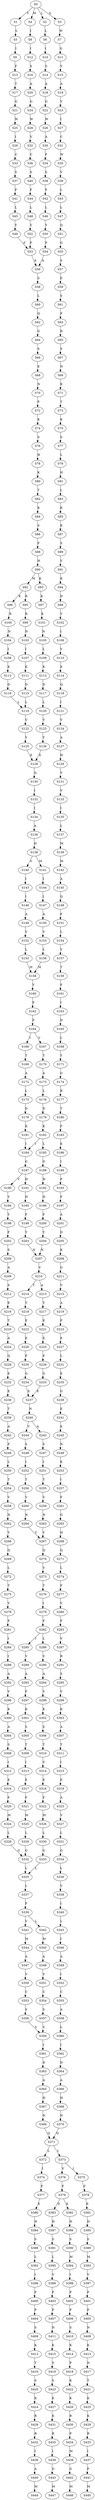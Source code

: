 strict digraph  {
	S0 -> S1 [ label = V ];
	S0 -> S2 [ label = L ];
	S0 -> S3 [ label = S ];
	S0 -> S4 [ label = M ];
	S1 -> S5 [ label = L ];
	S2 -> S6 [ label = L ];
	S3 -> S7 [ label = W ];
	S4 -> S8 [ label = I ];
	S5 -> S9 [ label = I ];
	S6 -> S10 [ label = I ];
	S7 -> S11 [ label = G ];
	S8 -> S12 [ label = I ];
	S9 -> S13 [ label = F ];
	S10 -> S14 [ label = S ];
	S11 -> S15 [ label = V ];
	S12 -> S16 [ label = S ];
	S13 -> S17 [ label = T ];
	S14 -> S18 [ label = A ];
	S15 -> S19 [ label = A ];
	S16 -> S20 [ label = A ];
	S17 -> S21 [ label = G ];
	S18 -> S22 [ label = G ];
	S19 -> S23 [ label = V ];
	S20 -> S24 [ label = G ];
	S21 -> S25 [ label = W ];
	S22 -> S26 [ label = W ];
	S23 -> S27 [ label = I ];
	S24 -> S28 [ label = W ];
	S25 -> S29 [ label = I ];
	S26 -> S30 [ label = A ];
	S27 -> S31 [ label = C ];
	S28 -> S32 [ label = V ];
	S29 -> S33 [ label = C ];
	S30 -> S34 [ label = F ];
	S31 -> S35 [ label = W ];
	S32 -> S36 [ label = C ];
	S33 -> S37 [ label = S ];
	S34 -> S38 [ label = S ];
	S35 -> S39 [ label = V ];
	S36 -> S40 [ label = S ];
	S37 -> S41 [ label = F ];
	S38 -> S42 [ label = F ];
	S39 -> S43 [ label = L ];
	S40 -> S44 [ label = F ];
	S41 -> S45 [ label = L ];
	S42 -> S46 [ label = L ];
	S43 -> S47 [ label = L ];
	S44 -> S48 [ label = L ];
	S45 -> S49 [ label = Y ];
	S46 -> S50 [ label = Y ];
	S47 -> S51 [ label = Q ];
	S48 -> S52 [ label = Y ];
	S49 -> S53 [ label = F ];
	S50 -> S54 [ label = F ];
	S51 -> S55 [ label = G ];
	S52 -> S53 [ label = F ];
	S53 -> S56 [ label = A ];
	S54 -> S56 [ label = A ];
	S55 -> S57 [ label = S ];
	S56 -> S58 [ label = S ];
	S57 -> S59 [ label = E ];
	S58 -> S60 [ label = L ];
	S59 -> S61 [ label = S ];
	S60 -> S62 [ label = Q ];
	S61 -> S63 [ label = F ];
	S62 -> S64 [ label = G ];
	S63 -> S65 [ label = R ];
	S64 -> S66 [ label = S ];
	S65 -> S67 [ label = S ];
	S66 -> S68 [ label = E ];
	S67 -> S69 [ label = N ];
	S68 -> S70 [ label = N ];
	S69 -> S71 [ label = K ];
	S70 -> S72 [ label = F ];
	S71 -> S73 [ label = T ];
	S72 -> S74 [ label = K ];
	S73 -> S75 [ label = K ];
	S74 -> S76 [ label = S ];
	S75 -> S77 [ label = S ];
	S76 -> S78 [ label = H ];
	S77 -> S79 [ label = L ];
	S78 -> S80 [ label = K ];
	S79 -> S81 [ label = H ];
	S80 -> S82 [ label = T ];
	S81 -> S83 [ label = L ];
	S82 -> S84 [ label = K ];
	S83 -> S85 [ label = K ];
	S84 -> S86 [ label = S ];
	S85 -> S87 [ label = K ];
	S86 -> S88 [ label = F ];
	S87 -> S89 [ label = S ];
	S88 -> S90 [ label = H ];
	S89 -> S91 [ label = V ];
	S90 -> S92 [ label = M ];
	S90 -> S93 [ label = K ];
	S91 -> S94 [ label = K ];
	S92 -> S95 [ label = R ];
	S92 -> S96 [ label = K ];
	S93 -> S97 [ label = K ];
	S94 -> S98 [ label = D ];
	S95 -> S99 [ label = R ];
	S96 -> S100 [ label = R ];
	S97 -> S101 [ label = K ];
	S98 -> S102 [ label = V ];
	S99 -> S103 [ label = N ];
	S100 -> S104 [ label = N ];
	S101 -> S105 [ label = N ];
	S102 -> S106 [ label = I ];
	S103 -> S107 [ label = I ];
	S104 -> S108 [ label = I ];
	S105 -> S109 [ label = L ];
	S106 -> S110 [ label = Y ];
	S107 -> S111 [ label = K ];
	S108 -> S112 [ label = K ];
	S109 -> S113 [ label = K ];
	S110 -> S114 [ label = E ];
	S111 -> S115 [ label = D ];
	S112 -> S116 [ label = D ];
	S113 -> S117 [ label = D ];
	S114 -> S118 [ label = Q ];
	S115 -> S119 [ label = L ];
	S116 -> S119 [ label = L ];
	S117 -> S120 [ label = L ];
	S118 -> S121 [ label = I ];
	S119 -> S122 [ label = V ];
	S120 -> S123 [ label = V ];
	S121 -> S124 [ label = V ];
	S122 -> S125 [ label = Y ];
	S123 -> S126 [ label = Y ];
	S124 -> S127 [ label = A ];
	S125 -> S128 [ label = E ];
	S126 -> S128 [ label = E ];
	S127 -> S129 [ label = H ];
	S128 -> S130 [ label = Q ];
	S129 -> S131 [ label = V ];
	S130 -> S132 [ label = I ];
	S131 -> S133 [ label = V ];
	S132 -> S134 [ label = I ];
	S133 -> S135 [ label = I ];
	S134 -> S136 [ label = A ];
	S135 -> S137 [ label = L ];
	S136 -> S138 [ label = H ];
	S137 -> S139 [ label = M ];
	S138 -> S140 [ label = V ];
	S138 -> S141 [ label = M ];
	S139 -> S142 [ label = M ];
	S140 -> S143 [ label = I ];
	S141 -> S144 [ label = I ];
	S142 -> S145 [ label = A ];
	S143 -> S146 [ label = I ];
	S144 -> S147 [ label = I ];
	S145 -> S148 [ label = Q ];
	S146 -> S149 [ label = A ];
	S147 -> S150 [ label = A ];
	S148 -> S151 [ label = F ];
	S149 -> S152 [ label = V ];
	S150 -> S153 [ label = V ];
	S151 -> S154 [ label = L ];
	S152 -> S155 [ label = L ];
	S153 -> S156 [ label = L ];
	S154 -> S157 [ label = V ];
	S155 -> S158 [ label = M ];
	S156 -> S158 [ label = M ];
	S157 -> S159 [ label = T ];
	S158 -> S160 [ label = Y ];
	S159 -> S161 [ label = F ];
	S160 -> S162 [ label = F ];
	S161 -> S163 [ label = I ];
	S162 -> S164 [ label = F ];
	S163 -> S165 [ label = D ];
	S164 -> S166 [ label = I ];
	S164 -> S167 [ label = V ];
	S165 -> S168 [ label = L ];
	S166 -> S169 [ label = T ];
	S167 -> S170 [ label = T ];
	S168 -> S171 [ label = Y ];
	S169 -> S172 [ label = A ];
	S170 -> S173 [ label = A ];
	S171 -> S174 [ label = G ];
	S172 -> S175 [ label = L ];
	S173 -> S176 [ label = L ];
	S174 -> S177 [ label = R ];
	S175 -> S178 [ label = D ];
	S176 -> S179 [ label = D ];
	S177 -> S180 [ label = T ];
	S178 -> S181 [ label = K ];
	S179 -> S182 [ label = K ];
	S180 -> S183 [ label = F ];
	S181 -> S184 [ label = I ];
	S182 -> S184 [ label = I ];
	S182 -> S185 [ label = L ];
	S183 -> S186 [ label = E ];
	S184 -> S187 [ label = G ];
	S185 -> S188 [ label = G ];
	S186 -> S189 [ label = I ];
	S187 -> S190 [ label = Y ];
	S187 -> S191 [ label = H ];
	S188 -> S192 [ label = H ];
	S189 -> S193 [ label = P ];
	S190 -> S194 [ label = Y ];
	S191 -> S195 [ label = H ];
	S192 -> S196 [ label = H ];
	S193 -> S197 [ label = F ];
	S194 -> S198 [ label = Y ];
	S195 -> S199 [ label = F ];
	S196 -> S200 [ label = F ];
	S197 -> S201 [ label = A ];
	S198 -> S202 [ label = F ];
	S199 -> S203 [ label = Y ];
	S200 -> S204 [ label = Y ];
	S201 -> S205 [ label = D ];
	S202 -> S206 [ label = S ];
	S203 -> S207 [ label = N ];
	S204 -> S207 [ label = N ];
	S205 -> S208 [ label = K ];
	S206 -> S209 [ label = A ];
	S207 -> S210 [ label = V ];
	S208 -> S211 [ label = G ];
	S209 -> S212 [ label = S ];
	S210 -> S213 [ label = A ];
	S210 -> S214 [ label = T ];
	S211 -> S215 [ label = V ];
	S212 -> S216 [ label = E ];
	S213 -> S217 [ label = T ];
	S214 -> S218 [ label = T ];
	S215 -> S219 [ label = A ];
	S216 -> S220 [ label = T ];
	S217 -> S221 [ label = E ];
	S218 -> S222 [ label = E ];
	S219 -> S223 [ label = P ];
	S220 -> S224 [ label = A ];
	S221 -> S225 [ label = E ];
	S222 -> S226 [ label = E ];
	S223 -> S227 [ label = E ];
	S224 -> S228 [ label = Q ];
	S225 -> S229 [ label = P ];
	S226 -> S230 [ label = P ];
	S227 -> S231 [ label = L ];
	S228 -> S232 [ label = E ];
	S229 -> S233 [ label = G ];
	S230 -> S234 [ label = G ];
	S231 -> S235 [ label = E ];
	S232 -> S236 [ label = E ];
	S233 -> S237 [ label = E ];
	S234 -> S237 [ label = E ];
	S235 -> S238 [ label = G ];
	S236 -> S239 [ label = T ];
	S237 -> S240 [ label = N ];
	S238 -> S241 [ label = E ];
	S239 -> S242 [ label = A ];
	S240 -> S243 [ label = A ];
	S240 -> S244 [ label = V ];
	S241 -> S245 [ label = E ];
	S242 -> S246 [ label = P ];
	S243 -> S247 [ label = S ];
	S244 -> S248 [ label = S ];
	S245 -> S249 [ label = N ];
	S246 -> S250 [ label = L ];
	S247 -> S251 [ label = I ];
	S248 -> S252 [ label = I ];
	S249 -> S253 [ label = K ];
	S250 -> S254 [ label = T ];
	S251 -> S255 [ label = T ];
	S252 -> S256 [ label = T ];
	S253 -> S257 [ label = I ];
	S254 -> S258 [ label = V ];
	S255 -> S259 [ label = V ];
	S256 -> S260 [ label = V ];
	S257 -> S261 [ label = F ];
	S258 -> S262 [ label = N ];
	S259 -> S263 [ label = N ];
	S260 -> S264 [ label = N ];
	S261 -> S265 [ label = G ];
	S262 -> S266 [ label = Y ];
	S263 -> S267 [ label = Y ];
	S264 -> S267 [ label = Y ];
	S265 -> S268 [ label = H ];
	S266 -> S269 [ label = Q ];
	S267 -> S270 [ label = Q ];
	S268 -> S271 [ label = Q ];
	S269 -> S272 [ label = L ];
	S270 -> S273 [ label = V ];
	S271 -> S274 [ label = L ];
	S272 -> S275 [ label = T ];
	S273 -> S276 [ label = T ];
	S274 -> S277 [ label = F ];
	S275 -> S278 [ label = V ];
	S276 -> S279 [ label = I ];
	S277 -> S280 [ label = V ];
	S278 -> S281 [ label = F ];
	S279 -> S282 [ label = F ];
	S280 -> S283 [ label = F ];
	S281 -> S284 [ label = I ];
	S282 -> S285 [ label = I ];
	S282 -> S286 [ label = L ];
	S283 -> S287 [ label = V ];
	S284 -> S288 [ label = I ];
	S285 -> S289 [ label = V ];
	S286 -> S290 [ label = V ];
	S287 -> S291 [ label = R ];
	S288 -> S292 [ label = A ];
	S289 -> S293 [ label = A ];
	S290 -> S294 [ label = A ];
	S291 -> S295 [ label = S ];
	S292 -> S296 [ label = V ];
	S293 -> S297 [ label = F ];
	S294 -> S298 [ label = V ];
	S295 -> S299 [ label = V ];
	S296 -> S300 [ label = K ];
	S297 -> S301 [ label = K ];
	S298 -> S302 [ label = K ];
	S299 -> S303 [ label = K ];
	S300 -> S304 [ label = A ];
	S301 -> S305 [ label = S ];
	S302 -> S306 [ label = S ];
	S303 -> S307 [ label = A ];
	S304 -> S308 [ label = S ];
	S305 -> S309 [ label = T ];
	S306 -> S310 [ label = T ];
	S307 -> S311 [ label = T ];
	S308 -> S312 [ label = I ];
	S309 -> S313 [ label = I ];
	S310 -> S314 [ label = V ];
	S311 -> S315 [ label = I ];
	S312 -> S316 [ label = E ];
	S313 -> S317 [ label = E ];
	S314 -> S318 [ label = E ];
	S315 -> S319 [ label = E ];
	S316 -> S320 [ label = F ];
	S317 -> S321 [ label = F ];
	S318 -> S322 [ label = F ];
	S319 -> S323 [ label = A ];
	S320 -> S324 [ label = M ];
	S321 -> S325 [ label = M ];
	S322 -> S326 [ label = M ];
	S323 -> S327 [ label = V ];
	S324 -> S328 [ label = L ];
	S325 -> S329 [ label = L ];
	S326 -> S330 [ label = L ];
	S327 -> S331 [ label = L ];
	S328 -> S332 [ label = G ];
	S329 -> S332 [ label = G ];
	S330 -> S333 [ label = G ];
	S331 -> S334 [ label = G ];
	S332 -> S335 [ label = L ];
	S333 -> S335 [ label = L ];
	S334 -> S336 [ label = L ];
	S335 -> S337 [ label = L ];
	S336 -> S338 [ label = V ];
	S337 -> S339 [ label = F ];
	S338 -> S340 [ label = I ];
	S339 -> S341 [ label = V ];
	S339 -> S342 [ label = L ];
	S340 -> S343 [ label = L ];
	S341 -> S344 [ label = M ];
	S342 -> S345 [ label = M ];
	S343 -> S346 [ label = I ];
	S344 -> S347 [ label = A ];
	S345 -> S348 [ label = A ];
	S346 -> S349 [ label = A ];
	S347 -> S350 [ label = V ];
	S348 -> S351 [ label = V ];
	S349 -> S352 [ label = I ];
	S350 -> S353 [ label = C ];
	S351 -> S354 [ label = C ];
	S352 -> S355 [ label = C ];
	S353 -> S356 [ label = S ];
	S354 -> S357 [ label = S ];
	S355 -> S358 [ label = A ];
	S356 -> S359 [ label = V ];
	S357 -> S359 [ label = V ];
	S358 -> S360 [ label = L ];
	S359 -> S361 [ label = I ];
	S360 -> S362 [ label = I ];
	S361 -> S363 [ label = D ];
	S362 -> S364 [ label = D ];
	S363 -> S365 [ label = A ];
	S364 -> S366 [ label = A ];
	S365 -> S367 [ label = H ];
	S366 -> S368 [ label = H ];
	S367 -> S369 [ label = N ];
	S368 -> S370 [ label = N ];
	S369 -> S371 [ label = Q ];
	S370 -> S371 [ label = Q ];
	S371 -> S372 [ label = L ];
	S371 -> S373 [ label = I ];
	S372 -> S374 [ label = I ];
	S373 -> S375 [ label = I ];
	S373 -> S376 [ label = V ];
	S374 -> S377 [ label = F ];
	S375 -> S378 [ label = F ];
	S376 -> S379 [ label = F ];
	S377 -> S380 [ label = E ];
	S378 -> S381 [ label = E ];
	S379 -> S382 [ label = E ];
	S379 -> S383 [ label = D ];
	S380 -> S384 [ label = H ];
	S381 -> S385 [ label = H ];
	S382 -> S386 [ label = H ];
	S383 -> S387 [ label = H ];
	S384 -> S388 [ label = S ];
	S385 -> S389 [ label = S ];
	S386 -> S390 [ label = S ];
	S387 -> S391 [ label = S ];
	S388 -> S392 [ label = L ];
	S389 -> S393 [ label = M ];
	S390 -> S394 [ label = M ];
	S391 -> S395 [ label = L ];
	S392 -> S396 [ label = I ];
	S393 -> S397 [ label = V ];
	S394 -> S398 [ label = I ];
	S395 -> S399 [ label = V ];
	S396 -> S400 [ label = P ];
	S397 -> S401 [ label = P ];
	S398 -> S402 [ label = P ];
	S399 -> S403 [ label = P ];
	S400 -> S404 [ label = P ];
	S401 -> S405 [ label = P ];
	S402 -> S406 [ label = P ];
	S403 -> S407 [ label = P ];
	S404 -> S408 [ label = S ];
	S405 -> S409 [ label = N ];
	S406 -> S410 [ label = S ];
	S407 -> S411 [ label = N ];
	S408 -> S412 [ label = K ];
	S409 -> S413 [ label = K ];
	S410 -> S414 [ label = K ];
	S411 -> S415 [ label = K ];
	S412 -> S416 [ label = T ];
	S413 -> S417 [ label = N ];
	S414 -> S418 [ label = P ];
	S415 -> S419 [ label = S ];
	S416 -> S420 [ label = S ];
	S417 -> S421 [ label = T ];
	S418 -> S422 [ label = K ];
	S419 -> S423 [ label = S ];
	S420 -> S424 [ label = K ];
	S421 -> S425 [ label = K ];
	S422 -> S426 [ label = K ];
	S423 -> S427 [ label = K ];
	S424 -> S428 [ label = R ];
	S425 -> S429 [ label = K ];
	S426 -> S430 [ label = R ];
	S427 -> S431 [ label = K ];
	S428 -> S432 [ label = R ];
	S429 -> S433 [ label = R ];
	S430 -> S434 [ label = P ];
	S431 -> S435 [ label = R ];
	S432 -> S436 [ label = I ];
	S433 -> S437 [ label = I ];
	S434 -> S438 [ label = M ];
	S435 -> S439 [ label = I ];
	S436 -> S440 [ label = A ];
	S437 -> S441 [ label = P ];
	S438 -> S442 [ label = G ];
	S439 -> S443 [ label = G ];
	S440 -> S444 [ label = M ];
	S441 -> S445 [ label = M ];
	S442 -> S446 [ label = M ];
	S443 -> S447 [ label = M ];
}

